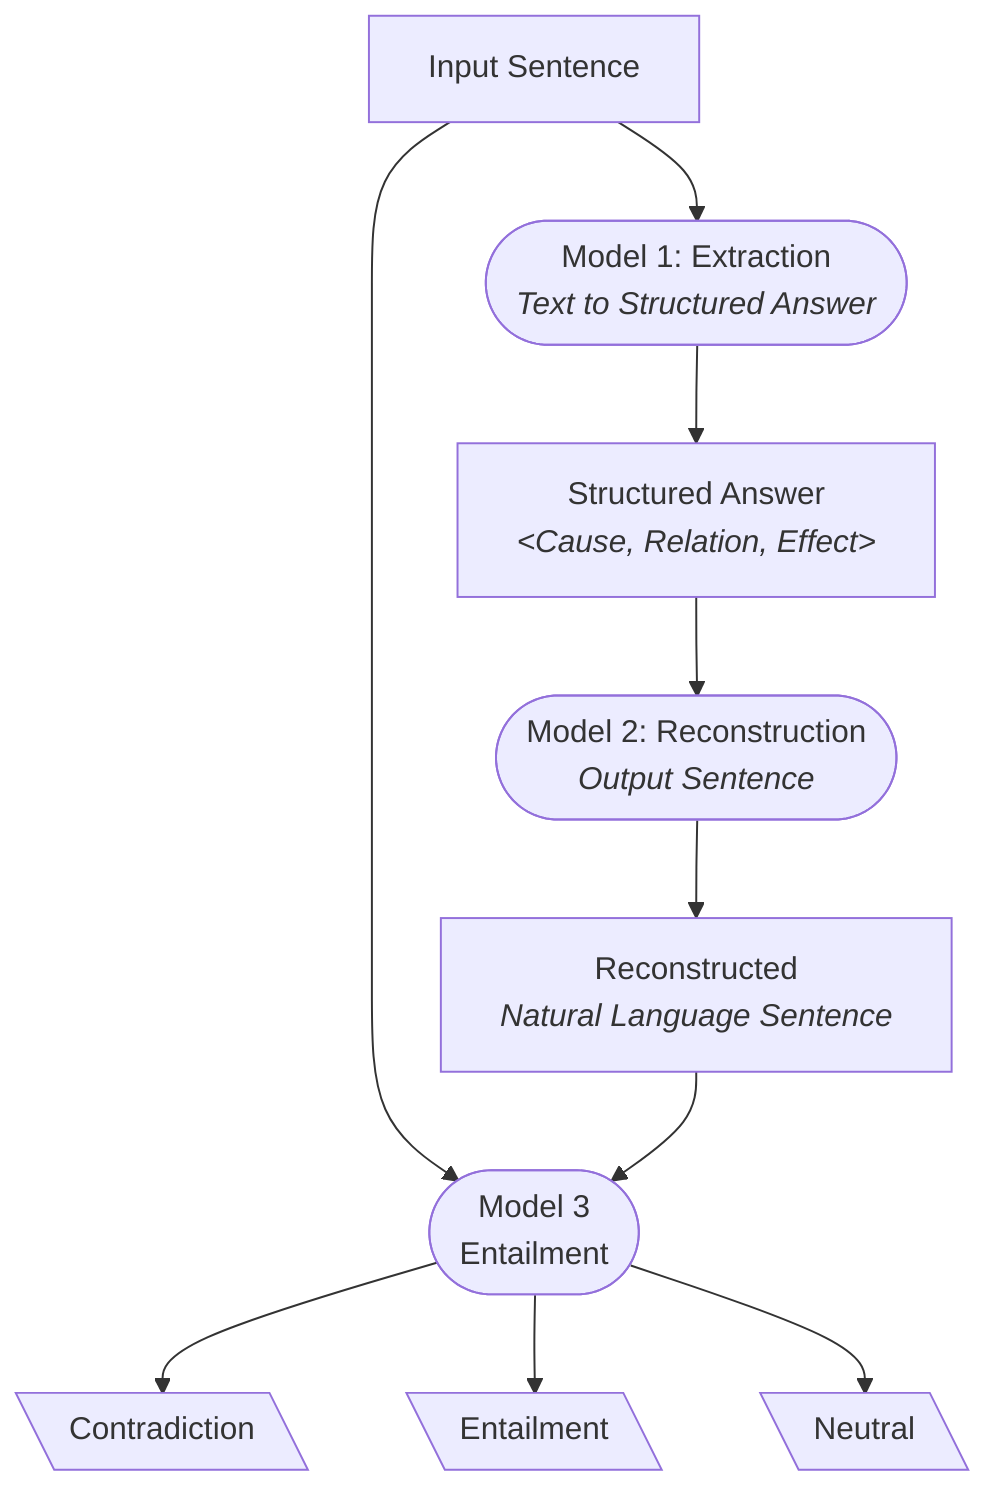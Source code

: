 %% TODO:
%% - Add links from Model 3 back to Model 1 and Model 2 (rewards)
%% - Make this prettier (i.e. bold model names)
%% - Add illustrations for each model
graph TD
    A[Input Sentence]
    B([Model 1: Extraction<br/><i>Text to Structured Answer</i>])
    C["Structured Answer<br/><i>&lt;Cause, Relation, Effect&gt;</i>"]
    D([Model 2: Reconstruction<br/><i>Output Sentence</i>])
    E[Reconstructed<br/><i>Natural Language Sentence</i>]
    F([Model 3<br/>Entailment])
    G[\Contradiction\]
    H[\Entailment\]
    I[\Neutral\]

    A --> B
    B --> C
    C --> D
    A --> F
    E --> F
    D --> E
    F --> G
    F --> H
    F --> I